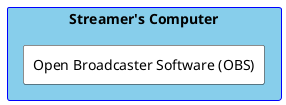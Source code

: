 @startuml
    rectangle "Streamer's Computer" #SkyBlue;line:Blue {
        rectangle "Open Broadcaster Software (OBS)" as obs #White
    }
@enduml